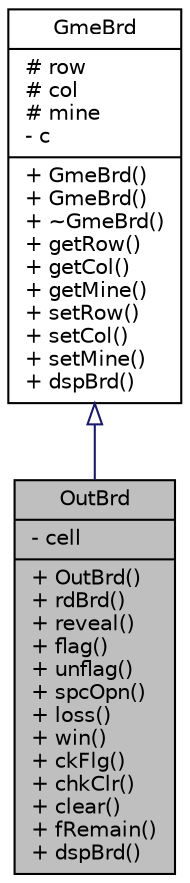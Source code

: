 digraph "OutBrd"
{
 // INTERACTIVE_SVG=YES
 // LATEX_PDF_SIZE
  edge [fontname="Helvetica",fontsize="10",labelfontname="Helvetica",labelfontsize="10"];
  node [fontname="Helvetica",fontsize="10",shape=record];
  Node1 [label="{OutBrd\n|- cell\l|+ OutBrd()\l+ rdBrd()\l+ reveal()\l+ flag()\l+ unflag()\l+ spcOpn()\l+ loss()\l+ win()\l+ ckFlg()\l+ chkClr()\l+ clear()\l+ fRemain()\l+ dspBrd()\l}",height=0.2,width=0.4,color="black", fillcolor="grey75", style="filled", fontcolor="black",tooltip=" "];
  Node2 -> Node1 [dir="back",color="midnightblue",fontsize="10",style="solid",arrowtail="onormal",fontname="Helvetica"];
  Node2 [label="{GmeBrd\n|# row\l# col\l# mine\l- c\l|+ GmeBrd()\l+ GmeBrd()\l+ ~GmeBrd()\l+ getRow()\l+ getCol()\l+ getMine()\l+ setRow()\l+ setCol()\l+ setMine()\l+ dspBrd()\l}",height=0.2,width=0.4,color="black", fillcolor="white", style="filled",URL="$d7/d12/class_gme_brd.html",tooltip=" "];
}
